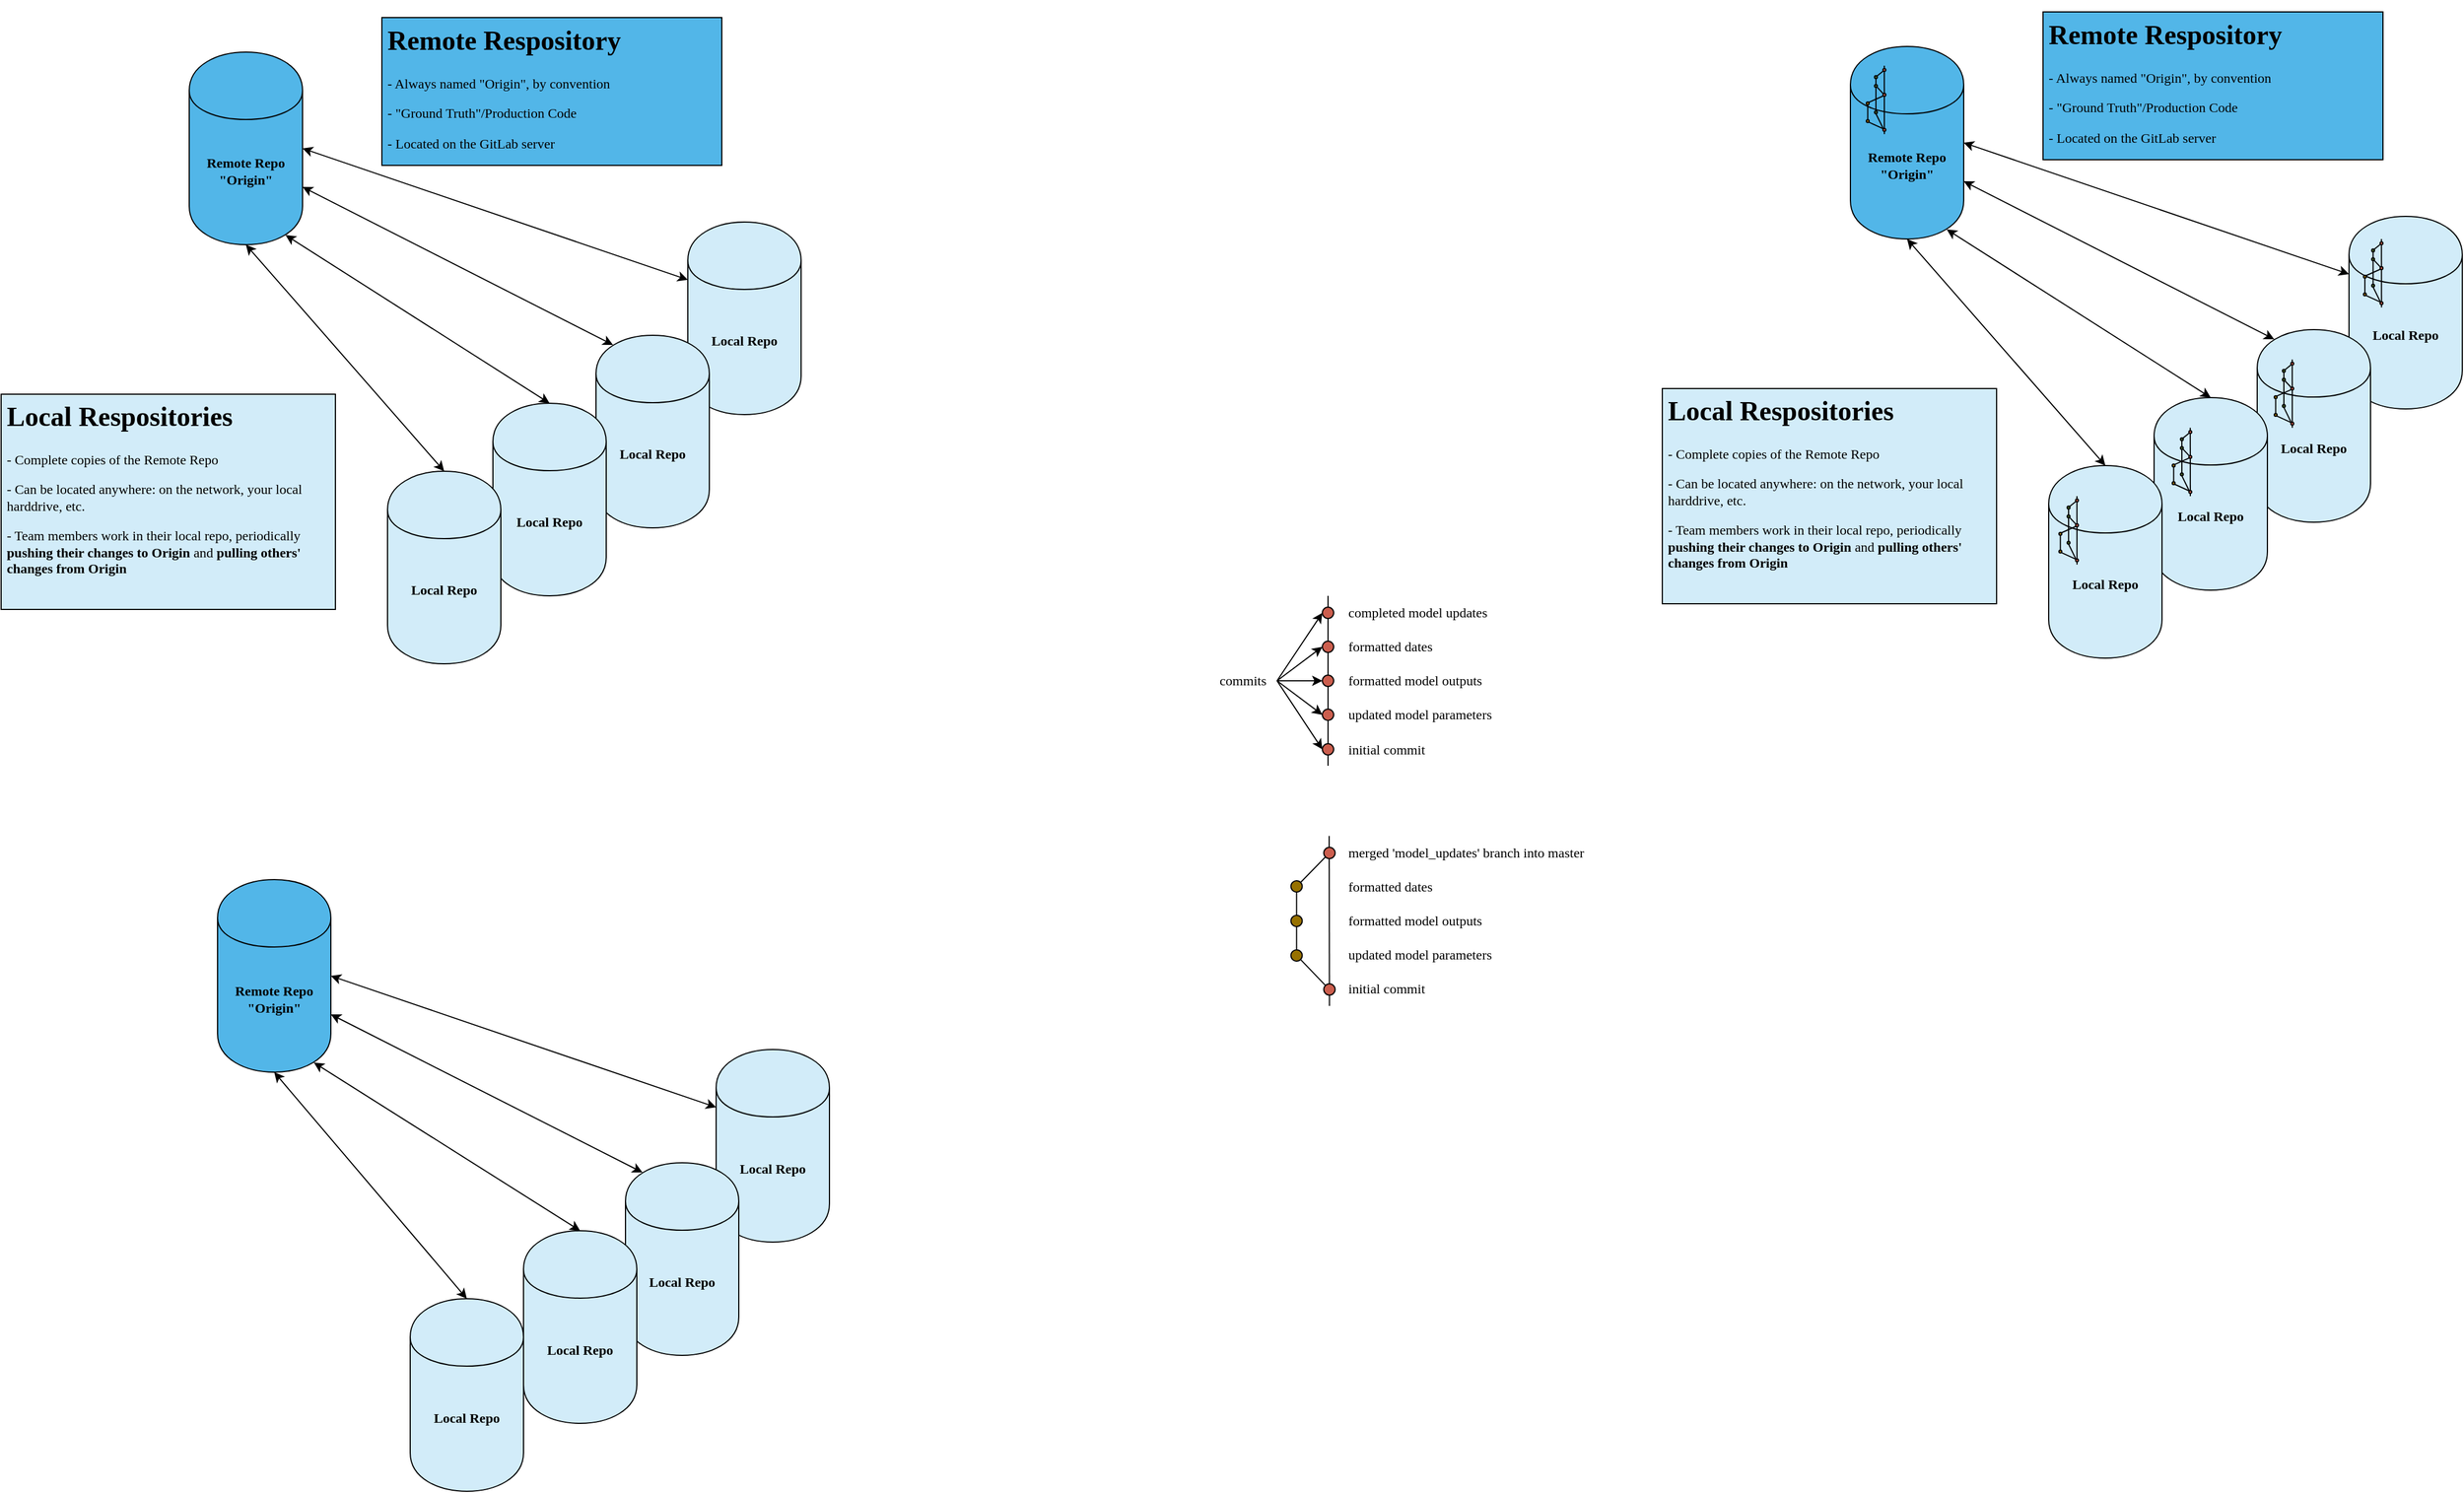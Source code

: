 <mxfile version="12.6.5" type="device"><diagram name="Page-1" id="42789a77-a242-8287-6e28-9cd8cfd52e62"><mxGraphModel dx="276" dy="-684" grid="1" gridSize="10" guides="1" tooltips="1" connect="1" arrows="1" fold="1" page="1" pageScale="1" pageWidth="1100" pageHeight="850" background="#ffffff" math="0" shadow="0"><root><mxCell id="0"/><mxCell id="1" parent="0"/><mxCell id="Ri2L9cO8buslQx6nrloK-19" value="&lt;b&gt;&lt;font face=&quot;Lucida Console&quot;&gt;Remote Repo&lt;br&gt;&quot;Origin&quot;&lt;/font&gt;&lt;br&gt;&lt;/b&gt;" style="shape=cylinder;whiteSpace=wrap;html=1;boundedLbl=1;backgroundOutline=1;fillColor=#52b6e8;" vertex="1" parent="1"><mxGeometry x="380" y="928" width="100" height="170" as="geometry"/></mxCell><mxCell id="Ri2L9cO8buslQx6nrloK-21" value="" style="endArrow=classic;startArrow=classic;html=1;entryX=0.5;entryY=1;entryDx=0;entryDy=0;exitX=0.5;exitY=0;exitDx=0;exitDy=0;" edge="1" parent="1" source="Ri2L9cO8buslQx6nrloK-20" target="Ri2L9cO8buslQx6nrloK-19"><mxGeometry width="50" height="50" relative="1" as="geometry"><mxPoint x="335" y="1200" as="sourcePoint"/><mxPoint x="545" y="1139" as="targetPoint"/></mxGeometry></mxCell><mxCell id="Ri2L9cO8buslQx6nrloK-22" value="" style="endArrow=classic;startArrow=classic;html=1;entryX=0.85;entryY=0.95;entryDx=0;entryDy=0;entryPerimeter=0;exitX=0.5;exitY=0;exitDx=0;exitDy=0;" edge="1" parent="1" source="Ri2L9cO8buslQx6nrloK-27" target="Ri2L9cO8buslQx6nrloK-19"><mxGeometry width="50" height="50" relative="1" as="geometry"><mxPoint x="480" y="1227.5" as="sourcePoint"/><mxPoint x="580" y="1130.5" as="targetPoint"/></mxGeometry></mxCell><mxCell id="Ri2L9cO8buslQx6nrloK-23" value="" style="endArrow=classic;startArrow=classic;html=1;exitX=0.15;exitY=0.05;exitDx=0;exitDy=0;entryX=1;entryY=0.7;entryDx=0;entryDy=0;exitPerimeter=0;" edge="1" parent="1" source="Ri2L9cO8buslQx6nrloK-26" target="Ri2L9cO8buslQx6nrloK-19"><mxGeometry width="50" height="50" relative="1" as="geometry"><mxPoint x="660" y="1227.5" as="sourcePoint"/><mxPoint x="595" y="1088" as="targetPoint"/></mxGeometry></mxCell><mxCell id="Ri2L9cO8buslQx6nrloK-24" value="" style="endArrow=classic;startArrow=classic;html=1;entryX=1;entryY=0.5;entryDx=0;entryDy=0;exitX=0;exitY=0.3;exitDx=0;exitDy=0;" edge="1" parent="1" source="Ri2L9cO8buslQx6nrloK-28" target="Ri2L9cO8buslQx6nrloK-19"><mxGeometry width="50" height="50" relative="1" as="geometry"><mxPoint x="785" y="1118" as="sourcePoint"/><mxPoint x="515" y="1117" as="targetPoint"/></mxGeometry></mxCell><mxCell id="Ri2L9cO8buslQx6nrloK-25" value="&lt;h1&gt;&lt;font face=&quot;Lucida Console&quot;&gt;Remote Respository&lt;/font&gt;&lt;/h1&gt;&lt;p&gt;&lt;font face=&quot;Lucida Console&quot;&gt;- Always named &quot;Origin&quot;, by convention&lt;/font&gt;&lt;/p&gt;&lt;p&gt;&lt;font face=&quot;Lucida Console&quot;&gt;- &quot;Ground Truth&quot;/Production Code&lt;/font&gt;&lt;/p&gt;&lt;p&gt;&lt;font face=&quot;Lucida Console&quot;&gt;- Located on the GitLab server&lt;/font&gt;&lt;/p&gt;" style="text;html=1;strokeColor=#000000;fillColor=#52B6E8;spacing=5;spacingTop=-20;whiteSpace=wrap;overflow=hidden;rounded=0;" vertex="1" parent="1"><mxGeometry x="550" y="897.5" width="300" height="130.5" as="geometry"/></mxCell><mxCell id="Ri2L9cO8buslQx6nrloK-28" value="&lt;b&gt;&lt;font face=&quot;Lucida Console&quot;&gt;Local Repo&lt;/font&gt;&lt;/b&gt;" style="shape=cylinder;whiteSpace=wrap;html=1;boundedLbl=1;backgroundOutline=1;fillColor=#d2ecf9;" vertex="1" parent="1"><mxGeometry x="820" y="1078" width="100" height="170" as="geometry"/></mxCell><mxCell id="Ri2L9cO8buslQx6nrloK-29" value="&lt;h1&gt;&lt;font face=&quot;Lucida Console&quot;&gt;Local Respositories&lt;/font&gt;&lt;/h1&gt;&lt;p&gt;&lt;font face=&quot;Lucida Console&quot;&gt;- Complete copies of the Remote Repo&lt;/font&gt;&lt;/p&gt;&lt;p&gt;&lt;font face=&quot;Lucida Console&quot;&gt;- Can be located anywhere: on the network, your local harddrive, etc.&lt;/font&gt;&lt;/p&gt;&lt;p&gt;&lt;font face=&quot;Lucida Console&quot;&gt;- Team members work in their local repo, periodically &lt;b&gt;pushing their changes to Origin&lt;/b&gt; and &lt;b&gt;pulling others' changes from Origin&lt;/b&gt;&lt;/font&gt;&lt;/p&gt;" style="text;html=1;strokeColor=#000000;fillColor=#D2ECF9;spacing=5;spacingTop=-20;whiteSpace=wrap;overflow=hidden;rounded=0;" vertex="1" parent="1"><mxGeometry x="214" y="1230" width="295" height="190" as="geometry"/></mxCell><mxCell id="Ri2L9cO8buslQx6nrloK-26" value="&lt;b&gt;&lt;font face=&quot;Lucida Console&quot;&gt;Local&amp;nbsp;Repo&lt;/font&gt;&lt;/b&gt;" style="shape=cylinder;whiteSpace=wrap;html=1;boundedLbl=1;backgroundOutline=1;fillColor=#d2ecf9;" vertex="1" parent="1"><mxGeometry x="739" y="1178" width="100" height="170" as="geometry"/></mxCell><mxCell id="Ri2L9cO8buslQx6nrloK-27" value="&lt;b&gt;&lt;font face=&quot;Lucida Console&quot;&gt;Local Repo&lt;/font&gt;&lt;/b&gt;" style="shape=cylinder;whiteSpace=wrap;html=1;boundedLbl=1;backgroundOutline=1;fillColor=#d2ecf9;" vertex="1" parent="1"><mxGeometry x="648" y="1238" width="100" height="170" as="geometry"/></mxCell><mxCell id="Ri2L9cO8buslQx6nrloK-20" value="&lt;b&gt;&lt;font face=&quot;Lucida Console&quot;&gt;Local&amp;nbsp;Repo&lt;/font&gt;&lt;/b&gt;" style="shape=cylinder;whiteSpace=wrap;html=1;boundedLbl=1;backgroundOutline=1;fillColor=#d2ecf9;" vertex="1" parent="1"><mxGeometry x="555" y="1298" width="100" height="170" as="geometry"/></mxCell><mxCell id="Ri2L9cO8buslQx6nrloK-30" value="&lt;b&gt;&lt;font face=&quot;Lucida Console&quot;&gt;Remote Repo&lt;br&gt;&quot;Origin&quot;&lt;/font&gt;&lt;br&gt;&lt;/b&gt;" style="shape=cylinder;whiteSpace=wrap;html=1;boundedLbl=1;backgroundOutline=1;fillColor=#52b6e8;" vertex="1" parent="1"><mxGeometry x="405" y="1658.5" width="100" height="170" as="geometry"/></mxCell><mxCell id="Ri2L9cO8buslQx6nrloK-31" value="" style="endArrow=classic;startArrow=classic;html=1;entryX=0.5;entryY=1;entryDx=0;entryDy=0;exitX=0.5;exitY=0;exitDx=0;exitDy=0;" edge="1" parent="1" source="Ri2L9cO8buslQx6nrloK-40" target="Ri2L9cO8buslQx6nrloK-30"><mxGeometry width="50" height="50" relative="1" as="geometry"><mxPoint x="360" y="1930.5" as="sourcePoint"/><mxPoint x="570" y="1869.5" as="targetPoint"/></mxGeometry></mxCell><mxCell id="Ri2L9cO8buslQx6nrloK-32" value="" style="endArrow=classic;startArrow=classic;html=1;entryX=0.85;entryY=0.95;entryDx=0;entryDy=0;entryPerimeter=0;exitX=0.5;exitY=0;exitDx=0;exitDy=0;" edge="1" parent="1" source="Ri2L9cO8buslQx6nrloK-39" target="Ri2L9cO8buslQx6nrloK-30"><mxGeometry width="50" height="50" relative="1" as="geometry"><mxPoint x="505" y="1958" as="sourcePoint"/><mxPoint x="605" y="1861" as="targetPoint"/></mxGeometry></mxCell><mxCell id="Ri2L9cO8buslQx6nrloK-33" value="" style="endArrow=classic;startArrow=classic;html=1;exitX=0.15;exitY=0.05;exitDx=0;exitDy=0;entryX=1;entryY=0.7;entryDx=0;entryDy=0;exitPerimeter=0;" edge="1" parent="1" source="Ri2L9cO8buslQx6nrloK-38" target="Ri2L9cO8buslQx6nrloK-30"><mxGeometry width="50" height="50" relative="1" as="geometry"><mxPoint x="685" y="1958" as="sourcePoint"/><mxPoint x="620" y="1818.5" as="targetPoint"/></mxGeometry></mxCell><mxCell id="Ri2L9cO8buslQx6nrloK-34" value="" style="endArrow=classic;startArrow=classic;html=1;entryX=1;entryY=0.5;entryDx=0;entryDy=0;exitX=0;exitY=0.3;exitDx=0;exitDy=0;" edge="1" parent="1" source="Ri2L9cO8buslQx6nrloK-36" target="Ri2L9cO8buslQx6nrloK-30"><mxGeometry width="50" height="50" relative="1" as="geometry"><mxPoint x="810" y="1848.5" as="sourcePoint"/><mxPoint x="540" y="1847.5" as="targetPoint"/></mxGeometry></mxCell><mxCell id="Ri2L9cO8buslQx6nrloK-36" value="&lt;b&gt;&lt;font face=&quot;Lucida Console&quot;&gt;Local Repo&lt;/font&gt;&lt;/b&gt;" style="shape=cylinder;whiteSpace=wrap;html=1;boundedLbl=1;backgroundOutline=1;fillColor=#d2ecf9;" vertex="1" parent="1"><mxGeometry x="845" y="1808.5" width="100" height="170" as="geometry"/></mxCell><mxCell id="Ri2L9cO8buslQx6nrloK-38" value="&lt;b&gt;&lt;font face=&quot;Lucida Console&quot;&gt;Local&amp;nbsp;Repo&lt;/font&gt;&lt;/b&gt;" style="shape=cylinder;whiteSpace=wrap;html=1;boundedLbl=1;backgroundOutline=1;fillColor=#d2ecf9;" vertex="1" parent="1"><mxGeometry x="765" y="1908.5" width="100" height="170" as="geometry"/></mxCell><mxCell id="Ri2L9cO8buslQx6nrloK-39" value="&lt;b&gt;&lt;font face=&quot;Lucida Console&quot;&gt;Local Repo&lt;/font&gt;&lt;/b&gt;" style="shape=cylinder;whiteSpace=wrap;html=1;boundedLbl=1;backgroundOutline=1;fillColor=#d2ecf9;" vertex="1" parent="1"><mxGeometry x="675" y="1968.5" width="100" height="170" as="geometry"/></mxCell><mxCell id="Ri2L9cO8buslQx6nrloK-40" value="&lt;b&gt;&lt;font face=&quot;Lucida Console&quot;&gt;Local&amp;nbsp;Repo&lt;/font&gt;&lt;/b&gt;" style="shape=cylinder;whiteSpace=wrap;html=1;boundedLbl=1;backgroundOutline=1;fillColor=#d2ecf9;" vertex="1" parent="1"><mxGeometry x="575" y="2028.5" width="100" height="170" as="geometry"/></mxCell><mxCell id="Ri2L9cO8buslQx6nrloK-53" value="" style="endArrow=none;html=1;" edge="1" parent="1"><mxGeometry width="50" height="50" relative="1" as="geometry"><mxPoint x="1386.25" y="1770" as="sourcePoint"/><mxPoint x="1386" y="1620" as="targetPoint"/></mxGeometry></mxCell><mxCell id="Ri2L9cO8buslQx6nrloK-55" value="" style="ellipse;whiteSpace=wrap;html=1;aspect=fixed;strokeColor=#000000;fillColor=#cb5e4e;" vertex="1" parent="1"><mxGeometry x="1381.25" y="1630" width="10" height="10" as="geometry"/></mxCell><mxCell id="Ri2L9cO8buslQx6nrloK-57" value="" style="ellipse;whiteSpace=wrap;html=1;aspect=fixed;strokeColor=#000000;fillColor=#cb5e4e;" vertex="1" parent="1"><mxGeometry x="1381.25" y="1750.5" width="10" height="10" as="geometry"/></mxCell><mxCell id="Ri2L9cO8buslQx6nrloK-60" value="&lt;font face=&quot;Lucida Console&quot;&gt;commits&lt;/font&gt;" style="text;html=1;strokeColor=none;fillColor=none;align=center;verticalAlign=middle;whiteSpace=wrap;rounded=0;" vertex="1" parent="1"><mxGeometry x="1280" y="1473" width="60" height="20" as="geometry"/></mxCell><mxCell id="Ri2L9cO8buslQx6nrloK-61" value="" style="endArrow=classic;html=1;exitX=1;exitY=0.5;exitDx=0;exitDy=0;entryX=0;entryY=0.5;entryDx=0;entryDy=0;" edge="1" parent="1" source="Ri2L9cO8buslQx6nrloK-60" target="Ri2L9cO8buslQx6nrloK-42"><mxGeometry width="50" height="50" relative="1" as="geometry"><mxPoint x="1430" y="1470" as="sourcePoint"/><mxPoint x="1360" y="1440" as="targetPoint"/></mxGeometry></mxCell><mxCell id="Ri2L9cO8buslQx6nrloK-62" value="" style="endArrow=classic;html=1;exitX=1;exitY=0.5;exitDx=0;exitDy=0;entryX=0;entryY=0.5;entryDx=0;entryDy=0;" edge="1" parent="1" source="Ri2L9cO8buslQx6nrloK-60" target="Ri2L9cO8buslQx6nrloK-45"><mxGeometry width="50" height="50" relative="1" as="geometry"><mxPoint x="1450" y="1480" as="sourcePoint"/><mxPoint x="1401.67" y="1436.33" as="targetPoint"/></mxGeometry></mxCell><mxCell id="Ri2L9cO8buslQx6nrloK-63" value="" style="endArrow=classic;html=1;exitX=1;exitY=0.5;exitDx=0;exitDy=0;entryX=0;entryY=0.5;entryDx=0;entryDy=0;" edge="1" parent="1" source="Ri2L9cO8buslQx6nrloK-60" target="Ri2L9cO8buslQx6nrloK-41"><mxGeometry width="50" height="50" relative="1" as="geometry"><mxPoint x="1450" y="1480" as="sourcePoint"/><mxPoint x="1380" y="1490" as="targetPoint"/></mxGeometry></mxCell><mxCell id="Ri2L9cO8buslQx6nrloK-64" value="" style="endArrow=classic;html=1;exitX=1;exitY=0.5;exitDx=0;exitDy=0;entryX=0;entryY=0.5;entryDx=0;entryDy=0;" edge="1" parent="1" source="Ri2L9cO8buslQx6nrloK-60" target="Ri2L9cO8buslQx6nrloK-43"><mxGeometry width="50" height="50" relative="1" as="geometry"><mxPoint x="1430" y="1472" as="sourcePoint"/><mxPoint x="1381" y="1509" as="targetPoint"/></mxGeometry></mxCell><mxCell id="Ri2L9cO8buslQx6nrloK-65" value="" style="endArrow=classic;html=1;exitX=1;exitY=0.5;exitDx=0;exitDy=0;entryX=0;entryY=0.5;entryDx=0;entryDy=0;" edge="1" parent="1" source="Ri2L9cO8buslQx6nrloK-60" target="Ri2L9cO8buslQx6nrloK-44"><mxGeometry width="50" height="50" relative="1" as="geometry"><mxPoint x="1470" y="1500" as="sourcePoint"/><mxPoint x="1350" y="1540" as="targetPoint"/></mxGeometry></mxCell><mxCell id="Ri2L9cO8buslQx6nrloK-68" value="" style="endArrow=none;html=1;exitX=0.5;exitY=0;exitDx=0;exitDy=0;entryX=0.5;entryY=1;entryDx=0;entryDy=0;" edge="1" parent="1" source="Ri2L9cO8buslQx6nrloK-72" target="Ri2L9cO8buslQx6nrloK-71"><mxGeometry width="50" height="50" relative="1" as="geometry"><mxPoint x="1357.25" y="1740" as="sourcePoint"/><mxPoint x="1357.25" y="1590" as="targetPoint"/></mxGeometry></mxCell><mxCell id="Ri2L9cO8buslQx6nrloK-71" value="" style="ellipse;whiteSpace=wrap;html=1;aspect=fixed;strokeColor=#000000;fillColor=#977100;" vertex="1" parent="1"><mxGeometry x="1352.25" y="1690" width="10" height="10" as="geometry"/></mxCell><mxCell id="Ri2L9cO8buslQx6nrloK-72" value="" style="ellipse;whiteSpace=wrap;html=1;aspect=fixed;strokeColor=#000000;fillColor=#977100;" vertex="1" parent="1"><mxGeometry x="1352.25" y="1720.5" width="10" height="10" as="geometry"/></mxCell><mxCell id="Ri2L9cO8buslQx6nrloK-77" value="" style="endArrow=none;html=1;entryX=1;entryY=1;entryDx=0;entryDy=0;exitX=0;exitY=0;exitDx=0;exitDy=0;" edge="1" parent="1" source="Ri2L9cO8buslQx6nrloK-57" target="Ri2L9cO8buslQx6nrloK-72"><mxGeometry width="50" height="50" relative="1" as="geometry"><mxPoint x="1390" y="1750" as="sourcePoint"/><mxPoint x="1426.25" y="1712" as="targetPoint"/></mxGeometry></mxCell><mxCell id="Ri2L9cO8buslQx6nrloK-79" value="" style="endArrow=none;html=1;entryX=1;entryY=0;entryDx=0;entryDy=0;exitX=0;exitY=1;exitDx=0;exitDy=0;" edge="1" parent="1" source="Ri2L9cO8buslQx6nrloK-55" target="Ri2L9cO8buslQx6nrloK-82"><mxGeometry width="50" height="50" relative="1" as="geometry"><mxPoint x="1400" y="1650" as="sourcePoint"/><mxPoint x="1422.714" y="1739.036" as="targetPoint"/></mxGeometry></mxCell><mxCell id="Ri2L9cO8buslQx6nrloK-81" value="" style="endArrow=none;html=1;exitX=0.5;exitY=0;exitDx=0;exitDy=0;entryX=0.5;entryY=1;entryDx=0;entryDy=0;" edge="1" parent="1" target="Ri2L9cO8buslQx6nrloK-82"><mxGeometry width="50" height="50" relative="1" as="geometry"><mxPoint x="1357.25" y="1690" as="sourcePoint"/><mxPoint x="1357.25" y="1559.5" as="targetPoint"/></mxGeometry></mxCell><mxCell id="Ri2L9cO8buslQx6nrloK-82" value="" style="ellipse;whiteSpace=wrap;html=1;aspect=fixed;strokeColor=#000000;fillColor=#977100;" vertex="1" parent="1"><mxGeometry x="1352.25" y="1659.5" width="10" height="10" as="geometry"/></mxCell><mxCell id="Ri2L9cO8buslQx6nrloK-46" value="" style="endArrow=none;html=1;" edge="1" parent="1"><mxGeometry width="50" height="50" relative="1" as="geometry"><mxPoint x="1385" y="1558" as="sourcePoint"/><mxPoint x="1385" y="1408" as="targetPoint"/></mxGeometry></mxCell><mxCell id="Ri2L9cO8buslQx6nrloK-41" value="" style="ellipse;whiteSpace=wrap;html=1;aspect=fixed;strokeColor=#000000;fillColor=#cb5e4e;" vertex="1" parent="1"><mxGeometry x="1380" y="1478" width="10" height="10" as="geometry"/></mxCell><mxCell id="Ri2L9cO8buslQx6nrloK-42" value="" style="ellipse;whiteSpace=wrap;html=1;aspect=fixed;strokeColor=#000000;fillColor=#cb5e4e;" vertex="1" parent="1"><mxGeometry x="1380" y="1418" width="10" height="10" as="geometry"/></mxCell><mxCell id="Ri2L9cO8buslQx6nrloK-43" value="" style="ellipse;whiteSpace=wrap;html=1;aspect=fixed;strokeColor=#000000;fillColor=#cb5e4e;" vertex="1" parent="1"><mxGeometry x="1380" y="1508" width="10" height="10" as="geometry"/></mxCell><mxCell id="Ri2L9cO8buslQx6nrloK-44" value="" style="ellipse;whiteSpace=wrap;html=1;aspect=fixed;strokeColor=#000000;fillColor=#cb5e4e;" vertex="1" parent="1"><mxGeometry x="1380" y="1538.5" width="10" height="10" as="geometry"/></mxCell><mxCell id="Ri2L9cO8buslQx6nrloK-45" value="" style="ellipse;whiteSpace=wrap;html=1;aspect=fixed;strokeColor=#000000;fillColor=#cb5e4e;" vertex="1" parent="1"><mxGeometry x="1380" y="1448" width="10" height="10" as="geometry"/></mxCell><mxCell id="Ri2L9cO8buslQx6nrloK-85" value="&lt;font face=&quot;Lucida Console&quot;&gt;initial commit&lt;/font&gt;" style="text;html=1;strokeColor=none;fillColor=none;align=left;verticalAlign=middle;whiteSpace=wrap;rounded=0;" vertex="1" parent="1"><mxGeometry x="1400.63" y="1533.5" width="119.37" height="20" as="geometry"/></mxCell><mxCell id="Ri2L9cO8buslQx6nrloK-86" value="&lt;font face=&quot;Lucida Console&quot;&gt;updated model parameters&lt;/font&gt;" style="text;html=1;strokeColor=none;fillColor=none;align=left;verticalAlign=middle;whiteSpace=wrap;rounded=0;" vertex="1" parent="1"><mxGeometry x="1400.63" y="1503" width="189.37" height="20" as="geometry"/></mxCell><mxCell id="Ri2L9cO8buslQx6nrloK-87" value="&lt;font face=&quot;Lucida Console&quot;&gt;completed model updates&lt;/font&gt;" style="text;html=1;strokeColor=none;fillColor=none;align=left;verticalAlign=middle;whiteSpace=wrap;rounded=0;" vertex="1" parent="1"><mxGeometry x="1400.63" y="1413" width="189.37" height="20" as="geometry"/></mxCell><mxCell id="Ri2L9cO8buslQx6nrloK-88" value="&lt;font face=&quot;Lucida Console&quot;&gt;formatted dates&lt;/font&gt;" style="text;html=1;strokeColor=none;fillColor=none;align=left;verticalAlign=middle;whiteSpace=wrap;rounded=0;" vertex="1" parent="1"><mxGeometry x="1400.63" y="1443" width="119.37" height="20" as="geometry"/></mxCell><mxCell id="Ri2L9cO8buslQx6nrloK-89" value="&lt;font face=&quot;Lucida Console&quot;&gt;formatted model outputs&lt;/font&gt;" style="text;html=1;strokeColor=none;fillColor=none;align=left;verticalAlign=middle;whiteSpace=wrap;rounded=0;" vertex="1" parent="1"><mxGeometry x="1400.63" y="1473" width="179.37" height="20" as="geometry"/></mxCell><mxCell id="Ri2L9cO8buslQx6nrloK-93" value="&lt;font face=&quot;Lucida Console&quot;&gt;initial commit&lt;/font&gt;" style="text;html=1;strokeColor=none;fillColor=none;align=left;verticalAlign=middle;whiteSpace=wrap;rounded=0;" vertex="1" parent="1"><mxGeometry x="1400.63" y="1745.25" width="119.37" height="20" as="geometry"/></mxCell><mxCell id="Ri2L9cO8buslQx6nrloK-94" value="&lt;font face=&quot;Lucida Console&quot;&gt;updated model parameters&lt;/font&gt;" style="text;html=1;strokeColor=none;fillColor=none;align=left;verticalAlign=middle;whiteSpace=wrap;rounded=0;" vertex="1" parent="1"><mxGeometry x="1400.63" y="1714.75" width="189.37" height="20" as="geometry"/></mxCell><mxCell id="Ri2L9cO8buslQx6nrloK-95" value="&lt;font face=&quot;Lucida Console&quot;&gt;merged 'model_updates' branch into master&lt;/font&gt;" style="text;html=1;strokeColor=none;fillColor=none;align=left;verticalAlign=middle;whiteSpace=wrap;rounded=0;" vertex="1" parent="1"><mxGeometry x="1400.63" y="1624.75" width="309.37" height="20" as="geometry"/></mxCell><mxCell id="Ri2L9cO8buslQx6nrloK-96" value="&lt;font face=&quot;Lucida Console&quot;&gt;formatted dates&lt;/font&gt;" style="text;html=1;strokeColor=none;fillColor=none;align=left;verticalAlign=middle;whiteSpace=wrap;rounded=0;" vertex="1" parent="1"><mxGeometry x="1400.63" y="1654.75" width="119.37" height="20" as="geometry"/></mxCell><mxCell id="Ri2L9cO8buslQx6nrloK-97" value="&lt;font face=&quot;Lucida Console&quot;&gt;formatted model outputs&lt;/font&gt;" style="text;html=1;strokeColor=none;fillColor=none;align=left;verticalAlign=middle;whiteSpace=wrap;rounded=0;" vertex="1" parent="1"><mxGeometry x="1400.63" y="1684.75" width="179.37" height="20" as="geometry"/></mxCell><mxCell id="Ri2L9cO8buslQx6nrloK-98" value="&lt;b&gt;&lt;font face=&quot;Lucida Console&quot;&gt;Remote Repo&lt;br&gt;&quot;Origin&quot;&lt;/font&gt;&lt;br&gt;&lt;/b&gt;" style="shape=cylinder;whiteSpace=wrap;html=1;boundedLbl=1;backgroundOutline=1;fillColor=#52b6e8;" vertex="1" parent="1"><mxGeometry x="1846" y="923" width="100" height="170" as="geometry"/></mxCell><mxCell id="Ri2L9cO8buslQx6nrloK-99" value="" style="endArrow=classic;startArrow=classic;html=1;entryX=0.5;entryY=1;entryDx=0;entryDy=0;exitX=0.5;exitY=0;exitDx=0;exitDy=0;" edge="1" parent="1" source="Ri2L9cO8buslQx6nrloK-108" target="Ri2L9cO8buslQx6nrloK-98"><mxGeometry width="50" height="50" relative="1" as="geometry"><mxPoint x="1801" y="1195" as="sourcePoint"/><mxPoint x="2011" y="1134" as="targetPoint"/></mxGeometry></mxCell><mxCell id="Ri2L9cO8buslQx6nrloK-100" value="" style="endArrow=classic;startArrow=classic;html=1;entryX=0.85;entryY=0.95;entryDx=0;entryDy=0;entryPerimeter=0;exitX=0.5;exitY=0;exitDx=0;exitDy=0;" edge="1" parent="1" source="Ri2L9cO8buslQx6nrloK-107" target="Ri2L9cO8buslQx6nrloK-98"><mxGeometry width="50" height="50" relative="1" as="geometry"><mxPoint x="1946" y="1222.5" as="sourcePoint"/><mxPoint x="2046" y="1125.5" as="targetPoint"/></mxGeometry></mxCell><mxCell id="Ri2L9cO8buslQx6nrloK-101" value="" style="endArrow=classic;startArrow=classic;html=1;exitX=0.15;exitY=0.05;exitDx=0;exitDy=0;entryX=1;entryY=0.7;entryDx=0;entryDy=0;exitPerimeter=0;" edge="1" parent="1" source="Ri2L9cO8buslQx6nrloK-106" target="Ri2L9cO8buslQx6nrloK-98"><mxGeometry width="50" height="50" relative="1" as="geometry"><mxPoint x="2126" y="1222.5" as="sourcePoint"/><mxPoint x="2061" y="1083" as="targetPoint"/></mxGeometry></mxCell><mxCell id="Ri2L9cO8buslQx6nrloK-102" value="" style="endArrow=classic;startArrow=classic;html=1;entryX=1;entryY=0.5;entryDx=0;entryDy=0;exitX=0;exitY=0.3;exitDx=0;exitDy=0;" edge="1" parent="1" source="Ri2L9cO8buslQx6nrloK-104" target="Ri2L9cO8buslQx6nrloK-98"><mxGeometry width="50" height="50" relative="1" as="geometry"><mxPoint x="2251" y="1113" as="sourcePoint"/><mxPoint x="1981" y="1112" as="targetPoint"/></mxGeometry></mxCell><mxCell id="Ri2L9cO8buslQx6nrloK-103" value="&lt;h1&gt;&lt;font face=&quot;Lucida Console&quot;&gt;Remote Respository&lt;/font&gt;&lt;/h1&gt;&lt;p&gt;&lt;font face=&quot;Lucida Console&quot;&gt;- Always named &quot;Origin&quot;, by convention&lt;/font&gt;&lt;/p&gt;&lt;p&gt;&lt;font face=&quot;Lucida Console&quot;&gt;- &quot;Ground Truth&quot;/Production Code&lt;/font&gt;&lt;/p&gt;&lt;p&gt;&lt;font face=&quot;Lucida Console&quot;&gt;- Located on the GitLab server&lt;/font&gt;&lt;/p&gt;" style="text;html=1;strokeColor=#000000;fillColor=#52B6E8;spacing=5;spacingTop=-20;whiteSpace=wrap;overflow=hidden;rounded=0;" vertex="1" parent="1"><mxGeometry x="2016" y="892.5" width="300" height="130.5" as="geometry"/></mxCell><mxCell id="Ri2L9cO8buslQx6nrloK-104" value="&lt;b&gt;&lt;font face=&quot;Lucida Console&quot;&gt;Local Repo&lt;/font&gt;&lt;/b&gt;" style="shape=cylinder;whiteSpace=wrap;html=1;boundedLbl=1;backgroundOutline=1;fillColor=#d2ecf9;" vertex="1" parent="1"><mxGeometry x="2286" y="1073" width="100" height="170" as="geometry"/></mxCell><mxCell id="Ri2L9cO8buslQx6nrloK-105" value="&lt;h1&gt;&lt;font face=&quot;Lucida Console&quot;&gt;Local Respositories&lt;/font&gt;&lt;/h1&gt;&lt;p&gt;&lt;font face=&quot;Lucida Console&quot;&gt;- Complete copies of the Remote Repo&lt;/font&gt;&lt;/p&gt;&lt;p&gt;&lt;font face=&quot;Lucida Console&quot;&gt;- Can be located anywhere: on the network, your local harddrive, etc.&lt;/font&gt;&lt;/p&gt;&lt;p&gt;&lt;font face=&quot;Lucida Console&quot;&gt;- Team members work in their local repo, periodically &lt;b&gt;pushing their changes to Origin&lt;/b&gt; and &lt;b&gt;pulling others' changes from Origin&lt;/b&gt;&lt;/font&gt;&lt;/p&gt;" style="text;html=1;strokeColor=#000000;fillColor=#D2ECF9;spacing=5;spacingTop=-20;whiteSpace=wrap;overflow=hidden;rounded=0;" vertex="1" parent="1"><mxGeometry x="1680" y="1225" width="295" height="190" as="geometry"/></mxCell><mxCell id="Ri2L9cO8buslQx6nrloK-106" value="&lt;b&gt;&lt;font face=&quot;Lucida Console&quot;&gt;Local&amp;nbsp;Repo&lt;/font&gt;&lt;/b&gt;" style="shape=cylinder;whiteSpace=wrap;html=1;boundedLbl=1;backgroundOutline=1;fillColor=#d2ecf9;" vertex="1" parent="1"><mxGeometry x="2205" y="1173" width="100" height="170" as="geometry"/></mxCell><mxCell id="Ri2L9cO8buslQx6nrloK-107" value="&lt;b&gt;&lt;font face=&quot;Lucida Console&quot;&gt;Local Repo&lt;/font&gt;&lt;/b&gt;" style="shape=cylinder;whiteSpace=wrap;html=1;boundedLbl=1;backgroundOutline=1;fillColor=#d2ecf9;" vertex="1" parent="1"><mxGeometry x="2114" y="1233" width="100" height="170" as="geometry"/></mxCell><mxCell id="Ri2L9cO8buslQx6nrloK-108" value="&lt;b&gt;&lt;font face=&quot;Lucida Console&quot;&gt;Local&amp;nbsp;Repo&lt;/font&gt;&lt;/b&gt;" style="shape=cylinder;whiteSpace=wrap;html=1;boundedLbl=1;backgroundOutline=1;fillColor=#d2ecf9;" vertex="1" parent="1"><mxGeometry x="2021" y="1293" width="100" height="170" as="geometry"/></mxCell><mxCell id="Ri2L9cO8buslQx6nrloK-157" value="" style="group" vertex="1" connectable="0" parent="1"><mxGeometry x="2130" y="1259.66" width="17.25" height="60.34" as="geometry"/></mxCell><mxCell id="Ri2L9cO8buslQx6nrloK-125" value="" style="endArrow=none;html=1;" edge="1" parent="Ri2L9cO8buslQx6nrloK-157"><mxGeometry width="50" height="50" relative="1" as="geometry"><mxPoint x="15.967" y="60.34" as="sourcePoint"/><mxPoint x="15.903" as="targetPoint"/></mxGeometry></mxCell><mxCell id="Ri2L9cO8buslQx6nrloK-126" value="" style="ellipse;whiteSpace=wrap;html=1;aspect=fixed;strokeColor=#000000;fillColor=#cb5e4e;" vertex="1" parent="Ri2L9cO8buslQx6nrloK-157"><mxGeometry x="14.685" y="24.431" width="2.565" height="2.565" as="geometry"/></mxCell><mxCell id="Ri2L9cO8buslQx6nrloK-127" value="" style="ellipse;whiteSpace=wrap;html=1;aspect=fixed;strokeColor=#000000;fillColor=#cb5e4e;" vertex="1" parent="Ri2L9cO8buslQx6nrloK-157"><mxGeometry x="14.685" y="55.338" width="2.565" height="2.565" as="geometry"/></mxCell><mxCell id="Ri2L9cO8buslQx6nrloK-131" value="" style="endArrow=none;html=1;entryX=1;entryY=1;entryDx=0;entryDy=0;exitX=0;exitY=0;exitDx=0;exitDy=0;" edge="1" parent="Ri2L9cO8buslQx6nrloK-157" source="Ri2L9cO8buslQx6nrloK-127" target="Ri2L9cO8buslQx6nrloK-146"><mxGeometry width="50" height="50" relative="1" as="geometry"><mxPoint x="16.929" y="55.21" as="sourcePoint"/><mxPoint x="26.228" y="45.463" as="targetPoint"/></mxGeometry></mxCell><mxCell id="Ri2L9cO8buslQx6nrloK-132" value="" style="endArrow=none;html=1;entryX=1;entryY=0;entryDx=0;entryDy=0;exitX=0;exitY=1;exitDx=0;exitDy=0;" edge="1" parent="Ri2L9cO8buslQx6nrloK-157" source="Ri2L9cO8buslQx6nrloK-126" target="Ri2L9cO8buslQx6nrloK-151"><mxGeometry width="50" height="50" relative="1" as="geometry"><mxPoint x="19.494" y="29.561" as="sourcePoint"/><mxPoint x="25.321" y="52.398" as="targetPoint"/></mxGeometry></mxCell><mxCell id="Ri2L9cO8buslQx6nrloK-134" value="" style="ellipse;whiteSpace=wrap;html=1;aspect=fixed;strokeColor=#000000;fillColor=#496828;" vertex="1" parent="Ri2L9cO8buslQx6nrloK-157"><mxGeometry x="7.246" y="16.608" width="2.565" height="2.565" as="geometry"/></mxCell><mxCell id="Ri2L9cO8buslQx6nrloK-140" value="" style="ellipse;whiteSpace=wrap;html=1;aspect=fixed;strokeColor=#000000;fillColor=#cb5e4e;" vertex="1" parent="Ri2L9cO8buslQx6nrloK-157"><mxGeometry x="14.685" y="2.437" width="2.565" height="2.565" as="geometry"/></mxCell><mxCell id="Ri2L9cO8buslQx6nrloK-142" value="" style="endArrow=none;html=1;exitX=0.5;exitY=0;exitDx=0;exitDy=0;entryX=0.5;entryY=1;entryDx=0;entryDy=0;" edge="1" parent="Ri2L9cO8buslQx6nrloK-157" target="Ri2L9cO8buslQx6nrloK-143" source="Ri2L9cO8buslQx6nrloK-134"><mxGeometry width="50" height="50" relative="1" as="geometry"><mxPoint x="8.529" y="16.608" as="sourcePoint"/><mxPoint x="8.529" y="-16.864" as="targetPoint"/></mxGeometry></mxCell><mxCell id="Ri2L9cO8buslQx6nrloK-143" value="" style="ellipse;whiteSpace=wrap;html=1;aspect=fixed;strokeColor=#000000;fillColor=#496828;" vertex="1" parent="Ri2L9cO8buslQx6nrloK-157"><mxGeometry x="7.246" y="8.785" width="2.565" height="2.565" as="geometry"/></mxCell><mxCell id="Ri2L9cO8buslQx6nrloK-146" value="" style="ellipse;whiteSpace=wrap;html=1;aspect=fixed;strokeColor=#000000;fillColor=#977100;" vertex="1" parent="Ri2L9cO8buslQx6nrloK-157"><mxGeometry y="47.644" width="2.565" height="2.565" as="geometry"/></mxCell><mxCell id="Ri2L9cO8buslQx6nrloK-149" value="" style="ellipse;whiteSpace=wrap;html=1;aspect=fixed;strokeColor=#000000;fillColor=#496828;" vertex="1" parent="Ri2L9cO8buslQx6nrloK-157"><mxGeometry x="7.246" y="39.821" width="2.565" height="2.565" as="geometry"/></mxCell><mxCell id="Ri2L9cO8buslQx6nrloK-150" value="" style="endArrow=none;html=1;exitX=0;exitY=0;exitDx=0;exitDy=0;entryX=0.5;entryY=1;entryDx=0;entryDy=0;" edge="1" parent="Ri2L9cO8buslQx6nrloK-157" source="Ri2L9cO8buslQx6nrloK-127" target="Ri2L9cO8buslQx6nrloK-149"><mxGeometry width="50" height="50" relative="1" as="geometry"><mxPoint x="8.529" y="47.644" as="sourcePoint"/><mxPoint x="8.529" y="34.562" as="targetPoint"/></mxGeometry></mxCell><mxCell id="Ri2L9cO8buslQx6nrloK-151" value="" style="ellipse;whiteSpace=wrap;html=1;aspect=fixed;strokeColor=#000000;fillColor=#977100;" vertex="1" parent="Ri2L9cO8buslQx6nrloK-157"><mxGeometry y="31.998" width="2.565" height="2.565" as="geometry"/></mxCell><mxCell id="Ri2L9cO8buslQx6nrloK-128" value="" style="endArrow=none;html=1;exitX=0.5;exitY=0;exitDx=0;exitDy=0;entryX=0.5;entryY=1;entryDx=0;entryDy=0;" edge="1" parent="Ri2L9cO8buslQx6nrloK-157" source="Ri2L9cO8buslQx6nrloK-149" target="Ri2L9cO8buslQx6nrloK-134"><mxGeometry width="50" height="50" relative="1" as="geometry"><mxPoint x="8.529" y="52.645" as="sourcePoint"/><mxPoint x="8.529" y="42.385" as="targetPoint"/></mxGeometry></mxCell><mxCell id="Ri2L9cO8buslQx6nrloK-152" value="" style="endArrow=none;html=1;entryX=0;entryY=0;entryDx=0;entryDy=0;exitX=1;exitY=1;exitDx=0;exitDy=0;" edge="1" parent="Ri2L9cO8buslQx6nrloK-157" source="Ri2L9cO8buslQx6nrloK-134" target="Ri2L9cO8buslQx6nrloK-126"><mxGeometry width="50" height="50" relative="1" as="geometry"><mxPoint x="-15.39" y="30.843" as="sourcePoint"/><mxPoint x="-2.565" y="18.019" as="targetPoint"/></mxGeometry></mxCell><mxCell id="Ri2L9cO8buslQx6nrloK-144" value="" style="endArrow=none;html=1;exitX=0.5;exitY=0;exitDx=0;exitDy=0;entryX=0.5;entryY=1;entryDx=0;entryDy=0;" edge="1" parent="Ri2L9cO8buslQx6nrloK-157" source="Ri2L9cO8buslQx6nrloK-146" target="Ri2L9cO8buslQx6nrloK-151"><mxGeometry width="50" height="50" relative="1" as="geometry"><mxPoint x="1.283" y="52.645" as="sourcePoint"/><mxPoint x="1.283" y="42.385" as="targetPoint"/></mxGeometry></mxCell><mxCell id="Ri2L9cO8buslQx6nrloK-156" value="" style="endArrow=none;html=1;exitX=1;exitY=0;exitDx=0;exitDy=0;entryX=0;entryY=1;entryDx=0;entryDy=0;" edge="1" parent="Ri2L9cO8buslQx6nrloK-157" source="Ri2L9cO8buslQx6nrloK-143" target="Ri2L9cO8buslQx6nrloK-140"><mxGeometry width="50" height="50" relative="1" as="geometry"><mxPoint x="11.094" y="19.173" as="sourcePoint"/><mxPoint x="11.094" y="13.915" as="targetPoint"/></mxGeometry></mxCell><mxCell id="Ri2L9cO8buslQx6nrloK-158" value="" style="group" vertex="1" connectable="0" parent="1"><mxGeometry x="1860" y="940" width="17.25" height="60.34" as="geometry"/></mxCell><mxCell id="Ri2L9cO8buslQx6nrloK-159" value="" style="endArrow=none;html=1;" edge="1" parent="Ri2L9cO8buslQx6nrloK-158"><mxGeometry width="50" height="50" relative="1" as="geometry"><mxPoint x="15.967" y="60.34" as="sourcePoint"/><mxPoint x="15.903" as="targetPoint"/></mxGeometry></mxCell><mxCell id="Ri2L9cO8buslQx6nrloK-160" value="" style="ellipse;whiteSpace=wrap;html=1;aspect=fixed;strokeColor=#000000;fillColor=#cb5e4e;" vertex="1" parent="Ri2L9cO8buslQx6nrloK-158"><mxGeometry x="14.685" y="24.431" width="2.565" height="2.565" as="geometry"/></mxCell><mxCell id="Ri2L9cO8buslQx6nrloK-161" value="" style="ellipse;whiteSpace=wrap;html=1;aspect=fixed;strokeColor=#000000;fillColor=#cb5e4e;" vertex="1" parent="Ri2L9cO8buslQx6nrloK-158"><mxGeometry x="14.685" y="55.338" width="2.565" height="2.565" as="geometry"/></mxCell><mxCell id="Ri2L9cO8buslQx6nrloK-162" value="" style="endArrow=none;html=1;entryX=1;entryY=1;entryDx=0;entryDy=0;exitX=0;exitY=0;exitDx=0;exitDy=0;" edge="1" parent="Ri2L9cO8buslQx6nrloK-158" source="Ri2L9cO8buslQx6nrloK-161" target="Ri2L9cO8buslQx6nrloK-168"><mxGeometry width="50" height="50" relative="1" as="geometry"><mxPoint x="16.929" y="55.21" as="sourcePoint"/><mxPoint x="26.228" y="45.463" as="targetPoint"/></mxGeometry></mxCell><mxCell id="Ri2L9cO8buslQx6nrloK-163" value="" style="endArrow=none;html=1;entryX=1;entryY=0;entryDx=0;entryDy=0;exitX=0;exitY=1;exitDx=0;exitDy=0;" edge="1" parent="Ri2L9cO8buslQx6nrloK-158" source="Ri2L9cO8buslQx6nrloK-160" target="Ri2L9cO8buslQx6nrloK-171"><mxGeometry width="50" height="50" relative="1" as="geometry"><mxPoint x="19.494" y="29.561" as="sourcePoint"/><mxPoint x="25.321" y="52.398" as="targetPoint"/></mxGeometry></mxCell><mxCell id="Ri2L9cO8buslQx6nrloK-164" value="" style="ellipse;whiteSpace=wrap;html=1;aspect=fixed;strokeColor=#000000;fillColor=#496828;" vertex="1" parent="Ri2L9cO8buslQx6nrloK-158"><mxGeometry x="7.246" y="16.608" width="2.565" height="2.565" as="geometry"/></mxCell><mxCell id="Ri2L9cO8buslQx6nrloK-165" value="" style="ellipse;whiteSpace=wrap;html=1;aspect=fixed;strokeColor=#000000;fillColor=#cb5e4e;" vertex="1" parent="Ri2L9cO8buslQx6nrloK-158"><mxGeometry x="14.685" y="2.437" width="2.565" height="2.565" as="geometry"/></mxCell><mxCell id="Ri2L9cO8buslQx6nrloK-166" value="" style="endArrow=none;html=1;exitX=0.5;exitY=0;exitDx=0;exitDy=0;entryX=0.5;entryY=1;entryDx=0;entryDy=0;" edge="1" parent="Ri2L9cO8buslQx6nrloK-158" source="Ri2L9cO8buslQx6nrloK-164" target="Ri2L9cO8buslQx6nrloK-167"><mxGeometry width="50" height="50" relative="1" as="geometry"><mxPoint x="8.529" y="16.608" as="sourcePoint"/><mxPoint x="8.529" y="-16.864" as="targetPoint"/></mxGeometry></mxCell><mxCell id="Ri2L9cO8buslQx6nrloK-167" value="" style="ellipse;whiteSpace=wrap;html=1;aspect=fixed;strokeColor=#000000;fillColor=#496828;" vertex="1" parent="Ri2L9cO8buslQx6nrloK-158"><mxGeometry x="7.246" y="8.785" width="2.565" height="2.565" as="geometry"/></mxCell><mxCell id="Ri2L9cO8buslQx6nrloK-168" value="" style="ellipse;whiteSpace=wrap;html=1;aspect=fixed;strokeColor=#000000;fillColor=#977100;" vertex="1" parent="Ri2L9cO8buslQx6nrloK-158"><mxGeometry y="47.644" width="2.565" height="2.565" as="geometry"/></mxCell><mxCell id="Ri2L9cO8buslQx6nrloK-169" value="" style="ellipse;whiteSpace=wrap;html=1;aspect=fixed;strokeColor=#000000;fillColor=#496828;" vertex="1" parent="Ri2L9cO8buslQx6nrloK-158"><mxGeometry x="7.246" y="39.821" width="2.565" height="2.565" as="geometry"/></mxCell><mxCell id="Ri2L9cO8buslQx6nrloK-170" value="" style="endArrow=none;html=1;exitX=0;exitY=0;exitDx=0;exitDy=0;entryX=0.5;entryY=1;entryDx=0;entryDy=0;" edge="1" parent="Ri2L9cO8buslQx6nrloK-158" source="Ri2L9cO8buslQx6nrloK-161" target="Ri2L9cO8buslQx6nrloK-169"><mxGeometry width="50" height="50" relative="1" as="geometry"><mxPoint x="8.529" y="47.644" as="sourcePoint"/><mxPoint x="8.529" y="34.562" as="targetPoint"/></mxGeometry></mxCell><mxCell id="Ri2L9cO8buslQx6nrloK-171" value="" style="ellipse;whiteSpace=wrap;html=1;aspect=fixed;strokeColor=#000000;fillColor=#977100;" vertex="1" parent="Ri2L9cO8buslQx6nrloK-158"><mxGeometry y="31.998" width="2.565" height="2.565" as="geometry"/></mxCell><mxCell id="Ri2L9cO8buslQx6nrloK-172" value="" style="endArrow=none;html=1;exitX=0.5;exitY=0;exitDx=0;exitDy=0;entryX=0.5;entryY=1;entryDx=0;entryDy=0;" edge="1" parent="Ri2L9cO8buslQx6nrloK-158" source="Ri2L9cO8buslQx6nrloK-169" target="Ri2L9cO8buslQx6nrloK-164"><mxGeometry width="50" height="50" relative="1" as="geometry"><mxPoint x="8.529" y="52.645" as="sourcePoint"/><mxPoint x="8.529" y="42.385" as="targetPoint"/></mxGeometry></mxCell><mxCell id="Ri2L9cO8buslQx6nrloK-173" value="" style="endArrow=none;html=1;entryX=0;entryY=0;entryDx=0;entryDy=0;exitX=1;exitY=1;exitDx=0;exitDy=0;" edge="1" parent="Ri2L9cO8buslQx6nrloK-158" source="Ri2L9cO8buslQx6nrloK-164" target="Ri2L9cO8buslQx6nrloK-160"><mxGeometry width="50" height="50" relative="1" as="geometry"><mxPoint x="-15.39" y="30.843" as="sourcePoint"/><mxPoint x="-2.565" y="18.019" as="targetPoint"/></mxGeometry></mxCell><mxCell id="Ri2L9cO8buslQx6nrloK-174" value="" style="endArrow=none;html=1;exitX=0.5;exitY=0;exitDx=0;exitDy=0;entryX=0.5;entryY=1;entryDx=0;entryDy=0;" edge="1" parent="Ri2L9cO8buslQx6nrloK-158" source="Ri2L9cO8buslQx6nrloK-168" target="Ri2L9cO8buslQx6nrloK-171"><mxGeometry width="50" height="50" relative="1" as="geometry"><mxPoint x="1.283" y="52.645" as="sourcePoint"/><mxPoint x="1.283" y="42.385" as="targetPoint"/></mxGeometry></mxCell><mxCell id="Ri2L9cO8buslQx6nrloK-175" value="" style="endArrow=none;html=1;exitX=1;exitY=0;exitDx=0;exitDy=0;entryX=0;entryY=1;entryDx=0;entryDy=0;" edge="1" parent="Ri2L9cO8buslQx6nrloK-158" source="Ri2L9cO8buslQx6nrloK-167" target="Ri2L9cO8buslQx6nrloK-165"><mxGeometry width="50" height="50" relative="1" as="geometry"><mxPoint x="11.094" y="19.173" as="sourcePoint"/><mxPoint x="11.094" y="13.915" as="targetPoint"/></mxGeometry></mxCell><mxCell id="Ri2L9cO8buslQx6nrloK-177" value="" style="group" vertex="1" connectable="0" parent="1"><mxGeometry x="2030" y="1320" width="17.25" height="60.34" as="geometry"/></mxCell><mxCell id="Ri2L9cO8buslQx6nrloK-178" value="" style="endArrow=none;html=1;" edge="1" parent="Ri2L9cO8buslQx6nrloK-177"><mxGeometry width="50" height="50" relative="1" as="geometry"><mxPoint x="15.967" y="60.34" as="sourcePoint"/><mxPoint x="15.903" as="targetPoint"/></mxGeometry></mxCell><mxCell id="Ri2L9cO8buslQx6nrloK-179" value="" style="ellipse;whiteSpace=wrap;html=1;aspect=fixed;strokeColor=#000000;fillColor=#cb5e4e;" vertex="1" parent="Ri2L9cO8buslQx6nrloK-177"><mxGeometry x="14.685" y="24.431" width="2.565" height="2.565" as="geometry"/></mxCell><mxCell id="Ri2L9cO8buslQx6nrloK-180" value="" style="ellipse;whiteSpace=wrap;html=1;aspect=fixed;strokeColor=#000000;fillColor=#cb5e4e;" vertex="1" parent="Ri2L9cO8buslQx6nrloK-177"><mxGeometry x="14.685" y="55.338" width="2.565" height="2.565" as="geometry"/></mxCell><mxCell id="Ri2L9cO8buslQx6nrloK-181" value="" style="endArrow=none;html=1;entryX=1;entryY=1;entryDx=0;entryDy=0;exitX=0;exitY=0;exitDx=0;exitDy=0;" edge="1" parent="Ri2L9cO8buslQx6nrloK-177" source="Ri2L9cO8buslQx6nrloK-180" target="Ri2L9cO8buslQx6nrloK-187"><mxGeometry width="50" height="50" relative="1" as="geometry"><mxPoint x="16.929" y="55.21" as="sourcePoint"/><mxPoint x="26.228" y="45.463" as="targetPoint"/></mxGeometry></mxCell><mxCell id="Ri2L9cO8buslQx6nrloK-182" value="" style="endArrow=none;html=1;entryX=1;entryY=0;entryDx=0;entryDy=0;exitX=0;exitY=1;exitDx=0;exitDy=0;" edge="1" parent="Ri2L9cO8buslQx6nrloK-177" source="Ri2L9cO8buslQx6nrloK-179" target="Ri2L9cO8buslQx6nrloK-190"><mxGeometry width="50" height="50" relative="1" as="geometry"><mxPoint x="19.494" y="29.561" as="sourcePoint"/><mxPoint x="25.321" y="52.398" as="targetPoint"/></mxGeometry></mxCell><mxCell id="Ri2L9cO8buslQx6nrloK-183" value="" style="ellipse;whiteSpace=wrap;html=1;aspect=fixed;strokeColor=#000000;fillColor=#496828;" vertex="1" parent="Ri2L9cO8buslQx6nrloK-177"><mxGeometry x="7.246" y="16.608" width="2.565" height="2.565" as="geometry"/></mxCell><mxCell id="Ri2L9cO8buslQx6nrloK-184" value="" style="ellipse;whiteSpace=wrap;html=1;aspect=fixed;strokeColor=#000000;fillColor=#cb5e4e;" vertex="1" parent="Ri2L9cO8buslQx6nrloK-177"><mxGeometry x="14.685" y="2.437" width="2.565" height="2.565" as="geometry"/></mxCell><mxCell id="Ri2L9cO8buslQx6nrloK-185" value="" style="endArrow=none;html=1;exitX=0.5;exitY=0;exitDx=0;exitDy=0;entryX=0.5;entryY=1;entryDx=0;entryDy=0;" edge="1" parent="Ri2L9cO8buslQx6nrloK-177" source="Ri2L9cO8buslQx6nrloK-183" target="Ri2L9cO8buslQx6nrloK-186"><mxGeometry width="50" height="50" relative="1" as="geometry"><mxPoint x="8.529" y="16.608" as="sourcePoint"/><mxPoint x="8.529" y="-16.864" as="targetPoint"/></mxGeometry></mxCell><mxCell id="Ri2L9cO8buslQx6nrloK-186" value="" style="ellipse;whiteSpace=wrap;html=1;aspect=fixed;strokeColor=#000000;fillColor=#496828;" vertex="1" parent="Ri2L9cO8buslQx6nrloK-177"><mxGeometry x="7.246" y="8.785" width="2.565" height="2.565" as="geometry"/></mxCell><mxCell id="Ri2L9cO8buslQx6nrloK-187" value="" style="ellipse;whiteSpace=wrap;html=1;aspect=fixed;strokeColor=#000000;fillColor=#977100;" vertex="1" parent="Ri2L9cO8buslQx6nrloK-177"><mxGeometry y="47.644" width="2.565" height="2.565" as="geometry"/></mxCell><mxCell id="Ri2L9cO8buslQx6nrloK-188" value="" style="ellipse;whiteSpace=wrap;html=1;aspect=fixed;strokeColor=#000000;fillColor=#496828;" vertex="1" parent="Ri2L9cO8buslQx6nrloK-177"><mxGeometry x="7.246" y="39.821" width="2.565" height="2.565" as="geometry"/></mxCell><mxCell id="Ri2L9cO8buslQx6nrloK-189" value="" style="endArrow=none;html=1;exitX=0;exitY=0;exitDx=0;exitDy=0;entryX=0.5;entryY=1;entryDx=0;entryDy=0;" edge="1" parent="Ri2L9cO8buslQx6nrloK-177" source="Ri2L9cO8buslQx6nrloK-180" target="Ri2L9cO8buslQx6nrloK-188"><mxGeometry width="50" height="50" relative="1" as="geometry"><mxPoint x="8.529" y="47.644" as="sourcePoint"/><mxPoint x="8.529" y="34.562" as="targetPoint"/></mxGeometry></mxCell><mxCell id="Ri2L9cO8buslQx6nrloK-190" value="" style="ellipse;whiteSpace=wrap;html=1;aspect=fixed;strokeColor=#000000;fillColor=#977100;" vertex="1" parent="Ri2L9cO8buslQx6nrloK-177"><mxGeometry y="31.998" width="2.565" height="2.565" as="geometry"/></mxCell><mxCell id="Ri2L9cO8buslQx6nrloK-191" value="" style="endArrow=none;html=1;exitX=0.5;exitY=0;exitDx=0;exitDy=0;entryX=0.5;entryY=1;entryDx=0;entryDy=0;" edge="1" parent="Ri2L9cO8buslQx6nrloK-177" source="Ri2L9cO8buslQx6nrloK-188" target="Ri2L9cO8buslQx6nrloK-183"><mxGeometry width="50" height="50" relative="1" as="geometry"><mxPoint x="8.529" y="52.645" as="sourcePoint"/><mxPoint x="8.529" y="42.385" as="targetPoint"/></mxGeometry></mxCell><mxCell id="Ri2L9cO8buslQx6nrloK-192" value="" style="endArrow=none;html=1;entryX=0;entryY=0;entryDx=0;entryDy=0;exitX=1;exitY=1;exitDx=0;exitDy=0;" edge="1" parent="Ri2L9cO8buslQx6nrloK-177" source="Ri2L9cO8buslQx6nrloK-183" target="Ri2L9cO8buslQx6nrloK-179"><mxGeometry width="50" height="50" relative="1" as="geometry"><mxPoint x="-15.39" y="30.843" as="sourcePoint"/><mxPoint x="-2.565" y="18.019" as="targetPoint"/></mxGeometry></mxCell><mxCell id="Ri2L9cO8buslQx6nrloK-193" value="" style="endArrow=none;html=1;exitX=0.5;exitY=0;exitDx=0;exitDy=0;entryX=0.5;entryY=1;entryDx=0;entryDy=0;" edge="1" parent="Ri2L9cO8buslQx6nrloK-177" source="Ri2L9cO8buslQx6nrloK-187" target="Ri2L9cO8buslQx6nrloK-190"><mxGeometry width="50" height="50" relative="1" as="geometry"><mxPoint x="1.283" y="52.645" as="sourcePoint"/><mxPoint x="1.283" y="42.385" as="targetPoint"/></mxGeometry></mxCell><mxCell id="Ri2L9cO8buslQx6nrloK-194" value="" style="endArrow=none;html=1;exitX=1;exitY=0;exitDx=0;exitDy=0;entryX=0;entryY=1;entryDx=0;entryDy=0;" edge="1" parent="Ri2L9cO8buslQx6nrloK-177" source="Ri2L9cO8buslQx6nrloK-186" target="Ri2L9cO8buslQx6nrloK-184"><mxGeometry width="50" height="50" relative="1" as="geometry"><mxPoint x="11.094" y="19.173" as="sourcePoint"/><mxPoint x="11.094" y="13.915" as="targetPoint"/></mxGeometry></mxCell><mxCell id="Ri2L9cO8buslQx6nrloK-195" value="" style="group" vertex="1" connectable="0" parent="1"><mxGeometry x="2298.75" y="1093" width="17.25" height="60.34" as="geometry"/></mxCell><mxCell id="Ri2L9cO8buslQx6nrloK-196" value="" style="endArrow=none;html=1;" edge="1" parent="Ri2L9cO8buslQx6nrloK-195"><mxGeometry width="50" height="50" relative="1" as="geometry"><mxPoint x="15.967" y="60.34" as="sourcePoint"/><mxPoint x="15.903" as="targetPoint"/></mxGeometry></mxCell><mxCell id="Ri2L9cO8buslQx6nrloK-197" value="" style="ellipse;whiteSpace=wrap;html=1;aspect=fixed;strokeColor=#000000;fillColor=#cb5e4e;" vertex="1" parent="Ri2L9cO8buslQx6nrloK-195"><mxGeometry x="14.685" y="24.431" width="2.565" height="2.565" as="geometry"/></mxCell><mxCell id="Ri2L9cO8buslQx6nrloK-198" value="" style="ellipse;whiteSpace=wrap;html=1;aspect=fixed;strokeColor=#000000;fillColor=#cb5e4e;" vertex="1" parent="Ri2L9cO8buslQx6nrloK-195"><mxGeometry x="14.685" y="55.338" width="2.565" height="2.565" as="geometry"/></mxCell><mxCell id="Ri2L9cO8buslQx6nrloK-199" value="" style="endArrow=none;html=1;entryX=1;entryY=1;entryDx=0;entryDy=0;exitX=0;exitY=0;exitDx=0;exitDy=0;" edge="1" parent="Ri2L9cO8buslQx6nrloK-195" source="Ri2L9cO8buslQx6nrloK-198" target="Ri2L9cO8buslQx6nrloK-205"><mxGeometry width="50" height="50" relative="1" as="geometry"><mxPoint x="16.929" y="55.21" as="sourcePoint"/><mxPoint x="26.228" y="45.463" as="targetPoint"/></mxGeometry></mxCell><mxCell id="Ri2L9cO8buslQx6nrloK-200" value="" style="endArrow=none;html=1;entryX=1;entryY=0;entryDx=0;entryDy=0;exitX=0;exitY=1;exitDx=0;exitDy=0;" edge="1" parent="Ri2L9cO8buslQx6nrloK-195" source="Ri2L9cO8buslQx6nrloK-197" target="Ri2L9cO8buslQx6nrloK-208"><mxGeometry width="50" height="50" relative="1" as="geometry"><mxPoint x="19.494" y="29.561" as="sourcePoint"/><mxPoint x="25.321" y="52.398" as="targetPoint"/></mxGeometry></mxCell><mxCell id="Ri2L9cO8buslQx6nrloK-201" value="" style="ellipse;whiteSpace=wrap;html=1;aspect=fixed;strokeColor=#000000;fillColor=#496828;" vertex="1" parent="Ri2L9cO8buslQx6nrloK-195"><mxGeometry x="7.246" y="16.608" width="2.565" height="2.565" as="geometry"/></mxCell><mxCell id="Ri2L9cO8buslQx6nrloK-202" value="" style="ellipse;whiteSpace=wrap;html=1;aspect=fixed;strokeColor=#000000;fillColor=#cb5e4e;" vertex="1" parent="Ri2L9cO8buslQx6nrloK-195"><mxGeometry x="14.685" y="2.437" width="2.565" height="2.565" as="geometry"/></mxCell><mxCell id="Ri2L9cO8buslQx6nrloK-203" value="" style="endArrow=none;html=1;exitX=0.5;exitY=0;exitDx=0;exitDy=0;entryX=0.5;entryY=1;entryDx=0;entryDy=0;" edge="1" parent="Ri2L9cO8buslQx6nrloK-195" source="Ri2L9cO8buslQx6nrloK-201" target="Ri2L9cO8buslQx6nrloK-204"><mxGeometry width="50" height="50" relative="1" as="geometry"><mxPoint x="8.529" y="16.608" as="sourcePoint"/><mxPoint x="8.529" y="-16.864" as="targetPoint"/></mxGeometry></mxCell><mxCell id="Ri2L9cO8buslQx6nrloK-204" value="" style="ellipse;whiteSpace=wrap;html=1;aspect=fixed;strokeColor=#000000;fillColor=#496828;" vertex="1" parent="Ri2L9cO8buslQx6nrloK-195"><mxGeometry x="7.246" y="8.785" width="2.565" height="2.565" as="geometry"/></mxCell><mxCell id="Ri2L9cO8buslQx6nrloK-205" value="" style="ellipse;whiteSpace=wrap;html=1;aspect=fixed;strokeColor=#000000;fillColor=#977100;" vertex="1" parent="Ri2L9cO8buslQx6nrloK-195"><mxGeometry y="47.644" width="2.565" height="2.565" as="geometry"/></mxCell><mxCell id="Ri2L9cO8buslQx6nrloK-206" value="" style="ellipse;whiteSpace=wrap;html=1;aspect=fixed;strokeColor=#000000;fillColor=#496828;" vertex="1" parent="Ri2L9cO8buslQx6nrloK-195"><mxGeometry x="7.246" y="39.821" width="2.565" height="2.565" as="geometry"/></mxCell><mxCell id="Ri2L9cO8buslQx6nrloK-207" value="" style="endArrow=none;html=1;exitX=0;exitY=0;exitDx=0;exitDy=0;entryX=0.5;entryY=1;entryDx=0;entryDy=0;" edge="1" parent="Ri2L9cO8buslQx6nrloK-195" source="Ri2L9cO8buslQx6nrloK-198" target="Ri2L9cO8buslQx6nrloK-206"><mxGeometry width="50" height="50" relative="1" as="geometry"><mxPoint x="8.529" y="47.644" as="sourcePoint"/><mxPoint x="8.529" y="34.562" as="targetPoint"/></mxGeometry></mxCell><mxCell id="Ri2L9cO8buslQx6nrloK-208" value="" style="ellipse;whiteSpace=wrap;html=1;aspect=fixed;strokeColor=#000000;fillColor=#977100;" vertex="1" parent="Ri2L9cO8buslQx6nrloK-195"><mxGeometry y="31.998" width="2.565" height="2.565" as="geometry"/></mxCell><mxCell id="Ri2L9cO8buslQx6nrloK-209" value="" style="endArrow=none;html=1;exitX=0.5;exitY=0;exitDx=0;exitDy=0;entryX=0.5;entryY=1;entryDx=0;entryDy=0;" edge="1" parent="Ri2L9cO8buslQx6nrloK-195" source="Ri2L9cO8buslQx6nrloK-206" target="Ri2L9cO8buslQx6nrloK-201"><mxGeometry width="50" height="50" relative="1" as="geometry"><mxPoint x="8.529" y="52.645" as="sourcePoint"/><mxPoint x="8.529" y="42.385" as="targetPoint"/></mxGeometry></mxCell><mxCell id="Ri2L9cO8buslQx6nrloK-210" value="" style="endArrow=none;html=1;entryX=0;entryY=0;entryDx=0;entryDy=0;exitX=1;exitY=1;exitDx=0;exitDy=0;" edge="1" parent="Ri2L9cO8buslQx6nrloK-195" source="Ri2L9cO8buslQx6nrloK-201" target="Ri2L9cO8buslQx6nrloK-197"><mxGeometry width="50" height="50" relative="1" as="geometry"><mxPoint x="-15.39" y="30.843" as="sourcePoint"/><mxPoint x="-2.565" y="18.019" as="targetPoint"/></mxGeometry></mxCell><mxCell id="Ri2L9cO8buslQx6nrloK-211" value="" style="endArrow=none;html=1;exitX=0.5;exitY=0;exitDx=0;exitDy=0;entryX=0.5;entryY=1;entryDx=0;entryDy=0;" edge="1" parent="Ri2L9cO8buslQx6nrloK-195" source="Ri2L9cO8buslQx6nrloK-205" target="Ri2L9cO8buslQx6nrloK-208"><mxGeometry width="50" height="50" relative="1" as="geometry"><mxPoint x="1.283" y="52.645" as="sourcePoint"/><mxPoint x="1.283" y="42.385" as="targetPoint"/></mxGeometry></mxCell><mxCell id="Ri2L9cO8buslQx6nrloK-212" value="" style="endArrow=none;html=1;exitX=1;exitY=0;exitDx=0;exitDy=0;entryX=0;entryY=1;entryDx=0;entryDy=0;" edge="1" parent="Ri2L9cO8buslQx6nrloK-195" source="Ri2L9cO8buslQx6nrloK-204" target="Ri2L9cO8buslQx6nrloK-202"><mxGeometry width="50" height="50" relative="1" as="geometry"><mxPoint x="11.094" y="19.173" as="sourcePoint"/><mxPoint x="11.094" y="13.915" as="targetPoint"/></mxGeometry></mxCell><mxCell id="Ri2L9cO8buslQx6nrloK-213" value="" style="group" vertex="1" connectable="0" parent="1"><mxGeometry x="2220" y="1199.32" width="17.25" height="60.34" as="geometry"/></mxCell><mxCell id="Ri2L9cO8buslQx6nrloK-214" value="" style="endArrow=none;html=1;" edge="1" parent="Ri2L9cO8buslQx6nrloK-213"><mxGeometry width="50" height="50" relative="1" as="geometry"><mxPoint x="15.967" y="60.34" as="sourcePoint"/><mxPoint x="15.903" as="targetPoint"/></mxGeometry></mxCell><mxCell id="Ri2L9cO8buslQx6nrloK-215" value="" style="ellipse;whiteSpace=wrap;html=1;aspect=fixed;strokeColor=#000000;fillColor=#cb5e4e;" vertex="1" parent="Ri2L9cO8buslQx6nrloK-213"><mxGeometry x="14.685" y="24.431" width="2.565" height="2.565" as="geometry"/></mxCell><mxCell id="Ri2L9cO8buslQx6nrloK-216" value="" style="ellipse;whiteSpace=wrap;html=1;aspect=fixed;strokeColor=#000000;fillColor=#cb5e4e;" vertex="1" parent="Ri2L9cO8buslQx6nrloK-213"><mxGeometry x="14.685" y="55.338" width="2.565" height="2.565" as="geometry"/></mxCell><mxCell id="Ri2L9cO8buslQx6nrloK-217" value="" style="endArrow=none;html=1;entryX=1;entryY=1;entryDx=0;entryDy=0;exitX=0;exitY=0;exitDx=0;exitDy=0;" edge="1" parent="Ri2L9cO8buslQx6nrloK-213" source="Ri2L9cO8buslQx6nrloK-216" target="Ri2L9cO8buslQx6nrloK-223"><mxGeometry width="50" height="50" relative="1" as="geometry"><mxPoint x="16.929" y="55.21" as="sourcePoint"/><mxPoint x="26.228" y="45.463" as="targetPoint"/></mxGeometry></mxCell><mxCell id="Ri2L9cO8buslQx6nrloK-218" value="" style="endArrow=none;html=1;entryX=1;entryY=0;entryDx=0;entryDy=0;exitX=0;exitY=1;exitDx=0;exitDy=0;" edge="1" parent="Ri2L9cO8buslQx6nrloK-213" source="Ri2L9cO8buslQx6nrloK-215" target="Ri2L9cO8buslQx6nrloK-226"><mxGeometry width="50" height="50" relative="1" as="geometry"><mxPoint x="19.494" y="29.561" as="sourcePoint"/><mxPoint x="25.321" y="52.398" as="targetPoint"/></mxGeometry></mxCell><mxCell id="Ri2L9cO8buslQx6nrloK-219" value="" style="ellipse;whiteSpace=wrap;html=1;aspect=fixed;strokeColor=#000000;fillColor=#496828;" vertex="1" parent="Ri2L9cO8buslQx6nrloK-213"><mxGeometry x="7.246" y="16.608" width="2.565" height="2.565" as="geometry"/></mxCell><mxCell id="Ri2L9cO8buslQx6nrloK-220" value="" style="ellipse;whiteSpace=wrap;html=1;aspect=fixed;strokeColor=#000000;fillColor=#cb5e4e;" vertex="1" parent="Ri2L9cO8buslQx6nrloK-213"><mxGeometry x="14.685" y="2.437" width="2.565" height="2.565" as="geometry"/></mxCell><mxCell id="Ri2L9cO8buslQx6nrloK-221" value="" style="endArrow=none;html=1;exitX=0.5;exitY=0;exitDx=0;exitDy=0;entryX=0.5;entryY=1;entryDx=0;entryDy=0;" edge="1" parent="Ri2L9cO8buslQx6nrloK-213" source="Ri2L9cO8buslQx6nrloK-219" target="Ri2L9cO8buslQx6nrloK-222"><mxGeometry width="50" height="50" relative="1" as="geometry"><mxPoint x="8.529" y="16.608" as="sourcePoint"/><mxPoint x="8.529" y="-16.864" as="targetPoint"/></mxGeometry></mxCell><mxCell id="Ri2L9cO8buslQx6nrloK-222" value="" style="ellipse;whiteSpace=wrap;html=1;aspect=fixed;strokeColor=#000000;fillColor=#496828;" vertex="1" parent="Ri2L9cO8buslQx6nrloK-213"><mxGeometry x="7.246" y="8.785" width="2.565" height="2.565" as="geometry"/></mxCell><mxCell id="Ri2L9cO8buslQx6nrloK-223" value="" style="ellipse;whiteSpace=wrap;html=1;aspect=fixed;strokeColor=#000000;fillColor=#977100;" vertex="1" parent="Ri2L9cO8buslQx6nrloK-213"><mxGeometry y="47.644" width="2.565" height="2.565" as="geometry"/></mxCell><mxCell id="Ri2L9cO8buslQx6nrloK-224" value="" style="ellipse;whiteSpace=wrap;html=1;aspect=fixed;strokeColor=#000000;fillColor=#496828;" vertex="1" parent="Ri2L9cO8buslQx6nrloK-213"><mxGeometry x="7.246" y="39.821" width="2.565" height="2.565" as="geometry"/></mxCell><mxCell id="Ri2L9cO8buslQx6nrloK-225" value="" style="endArrow=none;html=1;exitX=0;exitY=0;exitDx=0;exitDy=0;entryX=0.5;entryY=1;entryDx=0;entryDy=0;" edge="1" parent="Ri2L9cO8buslQx6nrloK-213" source="Ri2L9cO8buslQx6nrloK-216" target="Ri2L9cO8buslQx6nrloK-224"><mxGeometry width="50" height="50" relative="1" as="geometry"><mxPoint x="8.529" y="47.644" as="sourcePoint"/><mxPoint x="8.529" y="34.562" as="targetPoint"/></mxGeometry></mxCell><mxCell id="Ri2L9cO8buslQx6nrloK-226" value="" style="ellipse;whiteSpace=wrap;html=1;aspect=fixed;strokeColor=#000000;fillColor=#977100;" vertex="1" parent="Ri2L9cO8buslQx6nrloK-213"><mxGeometry y="31.998" width="2.565" height="2.565" as="geometry"/></mxCell><mxCell id="Ri2L9cO8buslQx6nrloK-227" value="" style="endArrow=none;html=1;exitX=0.5;exitY=0;exitDx=0;exitDy=0;entryX=0.5;entryY=1;entryDx=0;entryDy=0;" edge="1" parent="Ri2L9cO8buslQx6nrloK-213" source="Ri2L9cO8buslQx6nrloK-224" target="Ri2L9cO8buslQx6nrloK-219"><mxGeometry width="50" height="50" relative="1" as="geometry"><mxPoint x="8.529" y="52.645" as="sourcePoint"/><mxPoint x="8.529" y="42.385" as="targetPoint"/></mxGeometry></mxCell><mxCell id="Ri2L9cO8buslQx6nrloK-228" value="" style="endArrow=none;html=1;entryX=0;entryY=0;entryDx=0;entryDy=0;exitX=1;exitY=1;exitDx=0;exitDy=0;" edge="1" parent="Ri2L9cO8buslQx6nrloK-213" source="Ri2L9cO8buslQx6nrloK-219" target="Ri2L9cO8buslQx6nrloK-215"><mxGeometry width="50" height="50" relative="1" as="geometry"><mxPoint x="-15.39" y="30.843" as="sourcePoint"/><mxPoint x="-2.565" y="18.019" as="targetPoint"/></mxGeometry></mxCell><mxCell id="Ri2L9cO8buslQx6nrloK-229" value="" style="endArrow=none;html=1;exitX=0.5;exitY=0;exitDx=0;exitDy=0;entryX=0.5;entryY=1;entryDx=0;entryDy=0;" edge="1" parent="Ri2L9cO8buslQx6nrloK-213" source="Ri2L9cO8buslQx6nrloK-223" target="Ri2L9cO8buslQx6nrloK-226"><mxGeometry width="50" height="50" relative="1" as="geometry"><mxPoint x="1.283" y="52.645" as="sourcePoint"/><mxPoint x="1.283" y="42.385" as="targetPoint"/></mxGeometry></mxCell><mxCell id="Ri2L9cO8buslQx6nrloK-230" value="" style="endArrow=none;html=1;exitX=1;exitY=0;exitDx=0;exitDy=0;entryX=0;entryY=1;entryDx=0;entryDy=0;" edge="1" parent="Ri2L9cO8buslQx6nrloK-213" source="Ri2L9cO8buslQx6nrloK-222" target="Ri2L9cO8buslQx6nrloK-220"><mxGeometry width="50" height="50" relative="1" as="geometry"><mxPoint x="11.094" y="19.173" as="sourcePoint"/><mxPoint x="11.094" y="13.915" as="targetPoint"/></mxGeometry></mxCell></root></mxGraphModel></diagram></mxfile>